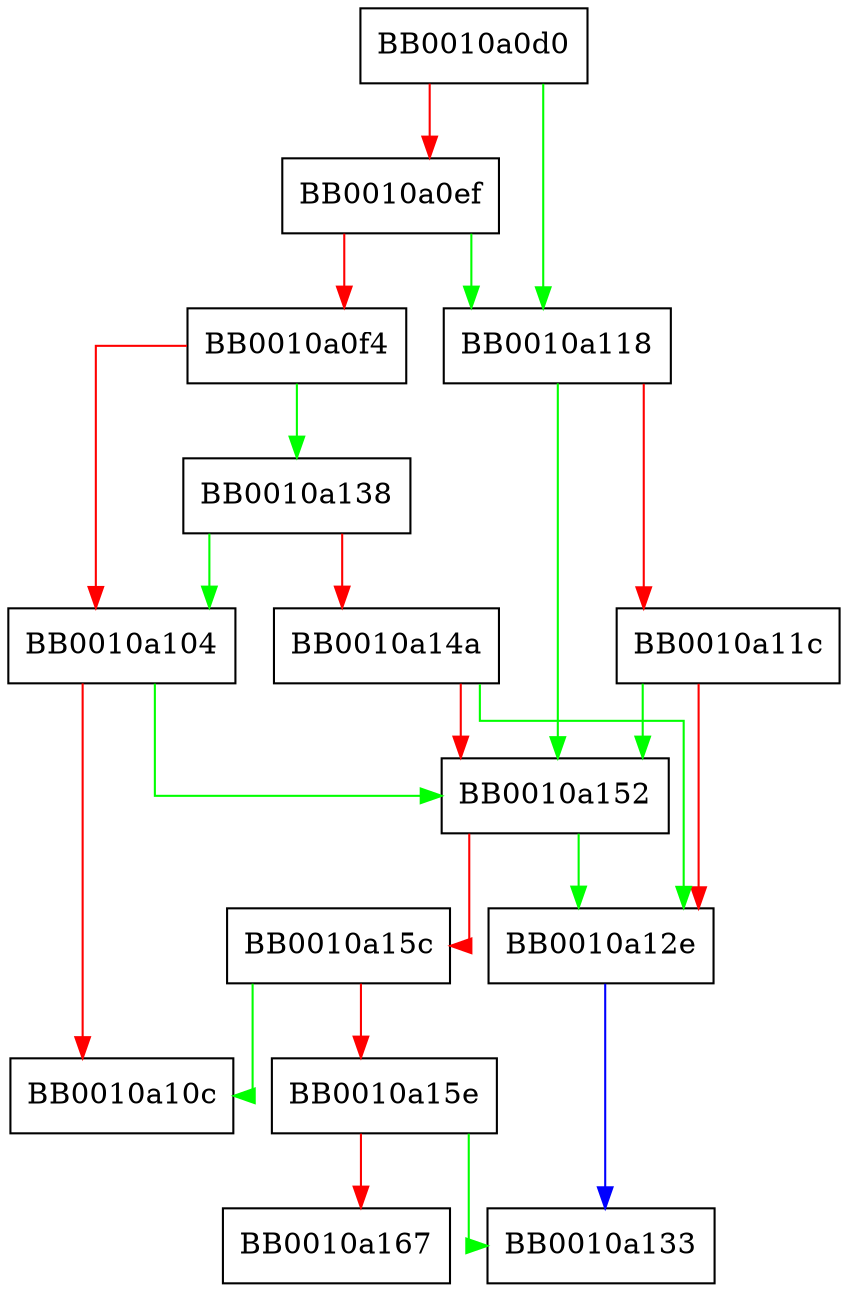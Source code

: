 digraph FUN_0010a0d0 {
  node [shape="box"];
  graph [splines=ortho];
  BB0010a0d0 -> BB0010a118 [color="green"];
  BB0010a0d0 -> BB0010a0ef [color="red"];
  BB0010a0ef -> BB0010a118 [color="green"];
  BB0010a0ef -> BB0010a0f4 [color="red"];
  BB0010a0f4 -> BB0010a138 [color="green"];
  BB0010a0f4 -> BB0010a104 [color="red"];
  BB0010a104 -> BB0010a152 [color="green"];
  BB0010a104 -> BB0010a10c [color="red"];
  BB0010a118 -> BB0010a152 [color="green"];
  BB0010a118 -> BB0010a11c [color="red"];
  BB0010a11c -> BB0010a152 [color="green"];
  BB0010a11c -> BB0010a12e [color="red"];
  BB0010a12e -> BB0010a133 [color="blue"];
  BB0010a138 -> BB0010a104 [color="green"];
  BB0010a138 -> BB0010a14a [color="red"];
  BB0010a14a -> BB0010a12e [color="green"];
  BB0010a14a -> BB0010a152 [color="red"];
  BB0010a152 -> BB0010a12e [color="green"];
  BB0010a152 -> BB0010a15c [color="red"];
  BB0010a15c -> BB0010a10c [color="green"];
  BB0010a15c -> BB0010a15e [color="red"];
  BB0010a15e -> BB0010a133 [color="green"];
  BB0010a15e -> BB0010a167 [color="red"];
}